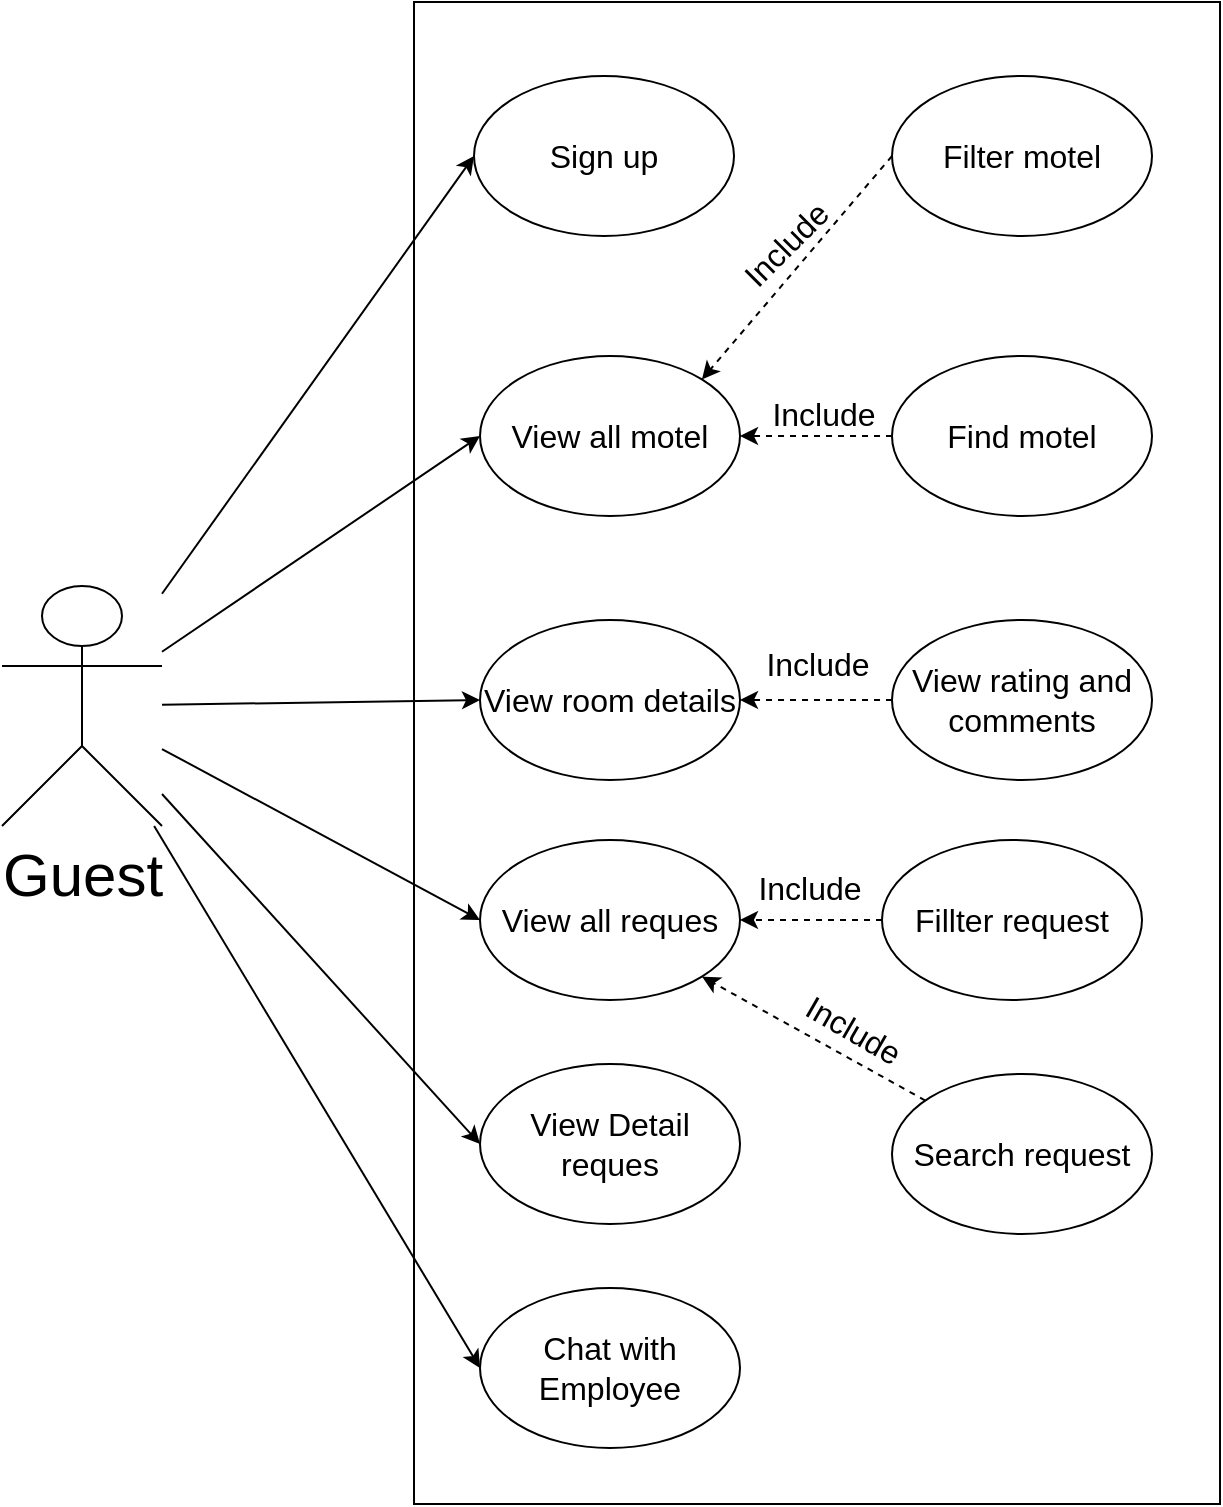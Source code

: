 <mxfile version="26.2.12">
  <diagram name="Trang-1" id="8wK6Sl8DpsK2z0_6e4Yr">
    <mxGraphModel dx="12366" dy="1449" grid="1" gridSize="10" guides="1" tooltips="1" connect="1" arrows="1" fold="1" page="1" pageScale="1" pageWidth="827" pageHeight="1169" math="0" shadow="0">
      <root>
        <mxCell id="0" />
        <mxCell id="1" parent="0" />
        <mxCell id="UPPwmvl_OQAG17RApSch-1" value="" style="rounded=0;whiteSpace=wrap;html=1;fontSize=16;" vertex="1" parent="1">
          <mxGeometry x="-8164" y="30.0" width="403" height="751" as="geometry" />
        </mxCell>
        <mxCell id="UPPwmvl_OQAG17RApSch-2" style="rounded=0;orthogonalLoop=1;jettySize=auto;html=1;entryX=0;entryY=0.5;entryDx=0;entryDy=0;" edge="1" parent="1" source="UPPwmvl_OQAG17RApSch-8" target="UPPwmvl_OQAG17RApSch-9">
          <mxGeometry relative="1" as="geometry" />
        </mxCell>
        <mxCell id="UPPwmvl_OQAG17RApSch-3" style="rounded=0;orthogonalLoop=1;jettySize=auto;html=1;entryX=0;entryY=0.5;entryDx=0;entryDy=0;" edge="1" parent="1" source="UPPwmvl_OQAG17RApSch-8" target="UPPwmvl_OQAG17RApSch-10">
          <mxGeometry relative="1" as="geometry" />
        </mxCell>
        <mxCell id="UPPwmvl_OQAG17RApSch-4" style="rounded=0;orthogonalLoop=1;jettySize=auto;html=1;entryX=0;entryY=0.5;entryDx=0;entryDy=0;" edge="1" parent="1" source="UPPwmvl_OQAG17RApSch-8" target="UPPwmvl_OQAG17RApSch-17">
          <mxGeometry relative="1" as="geometry" />
        </mxCell>
        <mxCell id="UPPwmvl_OQAG17RApSch-5" style="rounded=0;orthogonalLoop=1;jettySize=auto;html=1;entryX=0;entryY=0.5;entryDx=0;entryDy=0;" edge="1" parent="1" source="UPPwmvl_OQAG17RApSch-8" target="UPPwmvl_OQAG17RApSch-20">
          <mxGeometry relative="1" as="geometry" />
        </mxCell>
        <mxCell id="UPPwmvl_OQAG17RApSch-6" style="rounded=0;orthogonalLoop=1;jettySize=auto;html=1;entryX=0;entryY=0.5;entryDx=0;entryDy=0;" edge="1" parent="1" source="UPPwmvl_OQAG17RApSch-8" target="UPPwmvl_OQAG17RApSch-19">
          <mxGeometry relative="1" as="geometry" />
        </mxCell>
        <mxCell id="UPPwmvl_OQAG17RApSch-7" style="rounded=0;orthogonalLoop=1;jettySize=auto;html=1;entryX=0;entryY=0.5;entryDx=0;entryDy=0;" edge="1" parent="1" source="UPPwmvl_OQAG17RApSch-8" target="UPPwmvl_OQAG17RApSch-18">
          <mxGeometry relative="1" as="geometry" />
        </mxCell>
        <mxCell id="UPPwmvl_OQAG17RApSch-8" value="&lt;font style=&quot;font-size: 30px;&quot;&gt;Guest&lt;/font&gt;" style="shape=umlActor;verticalLabelPosition=bottom;verticalAlign=top;html=1;outlineConnect=0;" vertex="1" parent="1">
          <mxGeometry x="-8370" y="322.0" width="80" height="120" as="geometry" />
        </mxCell>
        <mxCell id="UPPwmvl_OQAG17RApSch-9" value="&lt;font&gt;Sign up&lt;/font&gt;" style="ellipse;whiteSpace=wrap;html=1;fontSize=16;" vertex="1" parent="1">
          <mxGeometry x="-8134" y="67.0" width="130" height="80" as="geometry" />
        </mxCell>
        <mxCell id="UPPwmvl_OQAG17RApSch-10" value="&lt;font&gt;View all motel&lt;/font&gt;" style="ellipse;whiteSpace=wrap;html=1;fontSize=16;" vertex="1" parent="1">
          <mxGeometry x="-8131" y="207.0" width="130" height="80" as="geometry" />
        </mxCell>
        <mxCell id="UPPwmvl_OQAG17RApSch-11" style="rounded=0;orthogonalLoop=1;jettySize=auto;html=1;exitX=0;exitY=0.5;exitDx=0;exitDy=0;entryX=1;entryY=0;entryDx=0;entryDy=0;dashed=1;fontSize=16;" edge="1" parent="1" source="UPPwmvl_OQAG17RApSch-12" target="UPPwmvl_OQAG17RApSch-10">
          <mxGeometry relative="1" as="geometry" />
        </mxCell>
        <mxCell id="UPPwmvl_OQAG17RApSch-12" value="&lt;font&gt;Filter&amp;nbsp;&lt;/font&gt;&lt;span&gt;motel&lt;/span&gt;" style="ellipse;whiteSpace=wrap;html=1;fontSize=16;" vertex="1" parent="1">
          <mxGeometry x="-7925" y="67.0" width="130" height="80" as="geometry" />
        </mxCell>
        <mxCell id="UPPwmvl_OQAG17RApSch-13" style="edgeStyle=orthogonalEdgeStyle;rounded=0;orthogonalLoop=1;jettySize=auto;html=1;exitX=0;exitY=0.5;exitDx=0;exitDy=0;entryX=1;entryY=0.5;entryDx=0;entryDy=0;dashed=1;fontSize=16;" edge="1" parent="1" source="UPPwmvl_OQAG17RApSch-14" target="UPPwmvl_OQAG17RApSch-10">
          <mxGeometry relative="1" as="geometry" />
        </mxCell>
        <mxCell id="UPPwmvl_OQAG17RApSch-14" value="&lt;font&gt;Find&amp;nbsp;&lt;/font&gt;&lt;span&gt;motel&lt;/span&gt;" style="ellipse;whiteSpace=wrap;html=1;fontSize=16;" vertex="1" parent="1">
          <mxGeometry x="-7925" y="207.0" width="130" height="80" as="geometry" />
        </mxCell>
        <mxCell id="UPPwmvl_OQAG17RApSch-15" value="Include" style="text;html=1;align=center;verticalAlign=middle;whiteSpace=wrap;rounded=0;rotation=0;fontSize=16;" vertex="1" parent="1">
          <mxGeometry x="-7989" y="221.0" width="60" height="30" as="geometry" />
        </mxCell>
        <mxCell id="UPPwmvl_OQAG17RApSch-16" value="Include" style="text;html=1;align=center;verticalAlign=middle;whiteSpace=wrap;rounded=0;rotation=-45;fontSize=16;" vertex="1" parent="1">
          <mxGeometry x="-8008" y="136.0" width="60" height="30" as="geometry" />
        </mxCell>
        <mxCell id="UPPwmvl_OQAG17RApSch-17" value="&lt;font&gt;View room details&lt;/font&gt;" style="ellipse;whiteSpace=wrap;html=1;fontSize=16;" vertex="1" parent="1">
          <mxGeometry x="-8131" y="339.0" width="130" height="80" as="geometry" />
        </mxCell>
        <mxCell id="UPPwmvl_OQAG17RApSch-18" value="&lt;font&gt;Chat with Employee&lt;/font&gt;" style="ellipse;whiteSpace=wrap;html=1;fontSize=16;" vertex="1" parent="1">
          <mxGeometry x="-8131" y="673.0" width="130" height="80" as="geometry" />
        </mxCell>
        <mxCell id="UPPwmvl_OQAG17RApSch-19" value="&lt;font&gt;View Detail reques&lt;/font&gt;" style="ellipse;whiteSpace=wrap;html=1;fontSize=16;" vertex="1" parent="1">
          <mxGeometry x="-8131" y="561.0" width="130" height="80" as="geometry" />
        </mxCell>
        <mxCell id="UPPwmvl_OQAG17RApSch-20" value="&lt;font&gt;View all reques&lt;/font&gt;" style="ellipse;whiteSpace=wrap;html=1;fontSize=16;" vertex="1" parent="1">
          <mxGeometry x="-8131" y="449.0" width="130" height="80" as="geometry" />
        </mxCell>
        <mxCell id="UPPwmvl_OQAG17RApSch-21" style="edgeStyle=orthogonalEdgeStyle;rounded=0;orthogonalLoop=1;jettySize=auto;html=1;entryX=1;entryY=0.5;entryDx=0;entryDy=0;dashed=1;fontSize=16;" edge="1" parent="1" source="UPPwmvl_OQAG17RApSch-22" target="UPPwmvl_OQAG17RApSch-17">
          <mxGeometry relative="1" as="geometry" />
        </mxCell>
        <mxCell id="UPPwmvl_OQAG17RApSch-22" value="&lt;span&gt;View rating and comments&lt;/span&gt;" style="ellipse;whiteSpace=wrap;html=1;fontSize=16;" vertex="1" parent="1">
          <mxGeometry x="-7925" y="339.0" width="130" height="80" as="geometry" />
        </mxCell>
        <mxCell id="UPPwmvl_OQAG17RApSch-23" style="edgeStyle=orthogonalEdgeStyle;rounded=0;orthogonalLoop=1;jettySize=auto;html=1;entryX=1;entryY=0.5;entryDx=0;entryDy=0;dashed=1;fontSize=16;" edge="1" parent="1" source="UPPwmvl_OQAG17RApSch-24" target="UPPwmvl_OQAG17RApSch-20">
          <mxGeometry relative="1" as="geometry" />
        </mxCell>
        <mxCell id="UPPwmvl_OQAG17RApSch-24" value="&lt;span&gt;Fillter request&lt;/span&gt;" style="ellipse;whiteSpace=wrap;html=1;fontSize=16;" vertex="1" parent="1">
          <mxGeometry x="-7930" y="449.0" width="130" height="80" as="geometry" />
        </mxCell>
        <mxCell id="UPPwmvl_OQAG17RApSch-25" style="rounded=0;orthogonalLoop=1;jettySize=auto;html=1;entryX=1;entryY=1;entryDx=0;entryDy=0;dashed=1;fontSize=16;" edge="1" parent="1" source="UPPwmvl_OQAG17RApSch-26" target="UPPwmvl_OQAG17RApSch-20">
          <mxGeometry relative="1" as="geometry" />
        </mxCell>
        <mxCell id="UPPwmvl_OQAG17RApSch-26" value="&lt;span&gt;Search request&lt;/span&gt;" style="ellipse;whiteSpace=wrap;html=1;fontSize=16;" vertex="1" parent="1">
          <mxGeometry x="-7925" y="566.0" width="130" height="80" as="geometry" />
        </mxCell>
        <mxCell id="UPPwmvl_OQAG17RApSch-27" value="Include" style="text;html=1;align=center;verticalAlign=middle;whiteSpace=wrap;rounded=0;rotation=0;fontSize=16;" vertex="1" parent="1">
          <mxGeometry x="-7992.5" y="346.0" width="60" height="30" as="geometry" />
        </mxCell>
        <mxCell id="UPPwmvl_OQAG17RApSch-28" value="Include" style="text;html=1;align=center;verticalAlign=middle;whiteSpace=wrap;rounded=0;rotation=0;fontSize=16;" vertex="1" parent="1">
          <mxGeometry x="-7996" y="458.0" width="60" height="30" as="geometry" />
        </mxCell>
        <mxCell id="UPPwmvl_OQAG17RApSch-29" value="Include" style="text;html=1;align=center;verticalAlign=middle;whiteSpace=wrap;rounded=0;rotation=30;fontSize=16;" vertex="1" parent="1">
          <mxGeometry x="-7974" y="529.0" width="60" height="30" as="geometry" />
        </mxCell>
      </root>
    </mxGraphModel>
  </diagram>
</mxfile>
